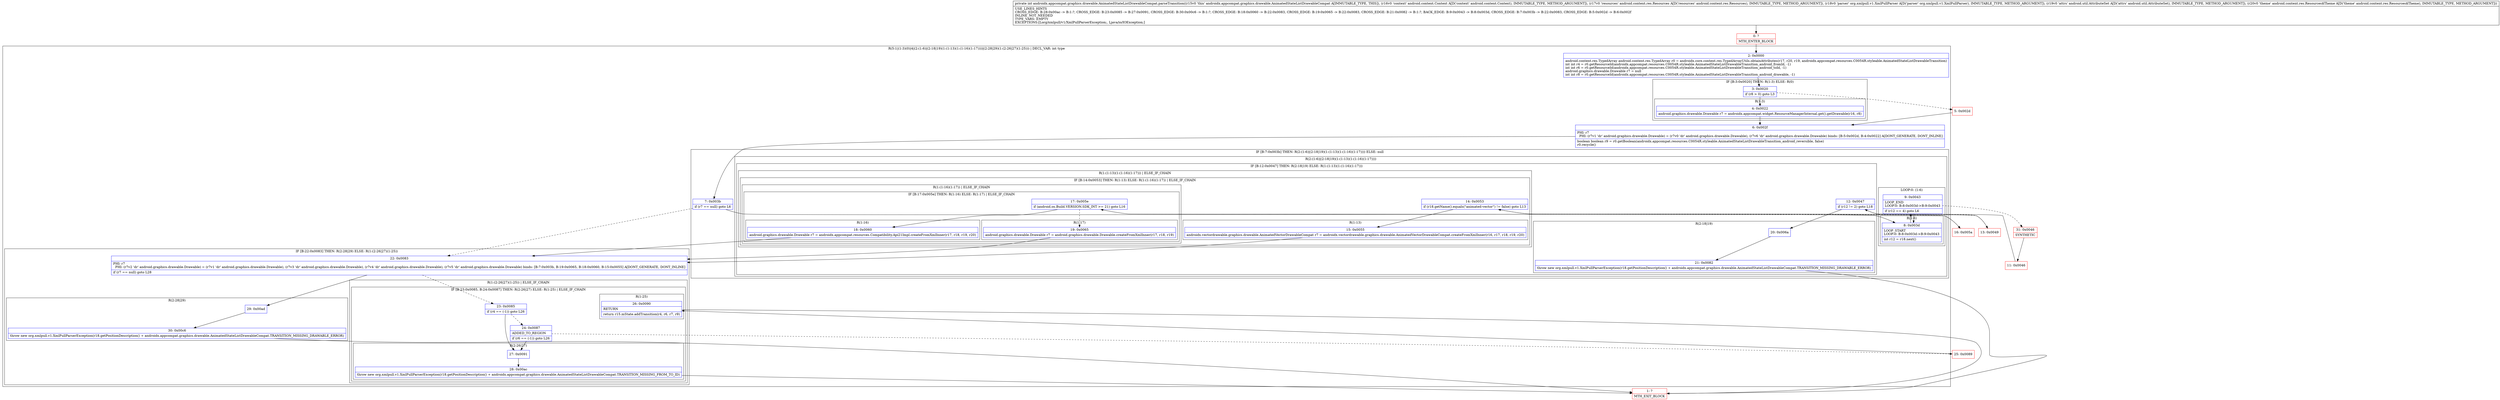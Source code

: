 digraph "CFG forandroidx.appcompat.graphics.drawable.AnimatedStateListDrawableCompat.parseTransition(Landroid\/content\/Context;Landroid\/content\/res\/Resources;Lorg\/xmlpull\/v1\/XmlPullParser;Landroid\/util\/AttributeSet;Landroid\/content\/res\/Resources$Theme;)I" {
subgraph cluster_Region_268892226 {
label = "R(5:1|(1:3)(0)|4|(2:(1:6)|(2:18|19)(1:(1:13)(1:(1:16)(1:17))))|(2:28|29)(1:(2:26|27)(1:25))) | DECL_VAR: int type\l";
node [shape=record,color=blue];
Node_2 [shape=record,label="{2\:\ 0x0000|android.content.res.TypedArray android.content.res.TypedArray r0 = androidx.core.content.res.TypedArrayUtils.obtainAttributes(r17, r20, r19, androidx.appcompat.resources.C0054R.styleable.AnimatedStateListDrawableTransition)\lint int r4 = r0.getResourceId(androidx.appcompat.resources.C0054R.styleable.AnimatedStateListDrawableTransition_android_fromId, \-1)\lint int r6 = r0.getResourceId(androidx.appcompat.resources.C0054R.styleable.AnimatedStateListDrawableTransition_android_toId, \-1)\landroid.graphics.drawable.Drawable r7 = null\lint int r8 = r0.getResourceId(androidx.appcompat.resources.C0054R.styleable.AnimatedStateListDrawableTransition_android_drawable, \-1)\l}"];
subgraph cluster_IfRegion_1713485011 {
label = "IF [B:3:0x0020] THEN: R(1:3) ELSE: R(0)";
node [shape=record,color=blue];
Node_3 [shape=record,label="{3\:\ 0x0020|if (r8 \> 0) goto L3\l}"];
subgraph cluster_Region_995443766 {
label = "R(1:3)";
node [shape=record,color=blue];
Node_4 [shape=record,label="{4\:\ 0x0022|android.graphics.drawable.Drawable r7 = androidx.appcompat.widget.ResourceManagerInternal.get().getDrawable(r16, r8)\l}"];
}
subgraph cluster_Region_687823776 {
label = "R(0)";
node [shape=record,color=blue];
}
}
Node_6 [shape=record,label="{6\:\ 0x002f|PHI: r7 \l  PHI: (r7v1 'dr' android.graphics.drawable.Drawable) = (r7v0 'dr' android.graphics.drawable.Drawable), (r7v6 'dr' android.graphics.drawable.Drawable) binds: [B:5:0x002d, B:4:0x0022] A[DONT_GENERATE, DONT_INLINE]\l|boolean boolean r9 = r0.getBoolean(androidx.appcompat.resources.C0054R.styleable.AnimatedStateListDrawableTransition_android_reversible, false)\lr0.recycle()\l}"];
subgraph cluster_IfRegion_640726355 {
label = "IF [B:7:0x003b] THEN: R(2:(1:6)|(2:18|19)(1:(1:13)(1:(1:16)(1:17)))) ELSE: null";
node [shape=record,color=blue];
Node_7 [shape=record,label="{7\:\ 0x003b|if (r7 == null) goto L6\l}"];
subgraph cluster_Region_514574264 {
label = "R(2:(1:6)|(2:18|19)(1:(1:13)(1:(1:16)(1:17))))";
node [shape=record,color=blue];
subgraph cluster_LoopRegion_1425903955 {
label = "LOOP:0: (1:6)";
node [shape=record,color=blue];
Node_9 [shape=record,label="{9\:\ 0x0043|LOOP_END\lLOOP:0: B:8:0x003d\-\>B:9:0x0043\l|if (r12 == 4) goto L6\l}"];
subgraph cluster_Region_2009348309 {
label = "R(1:6)";
node [shape=record,color=blue];
Node_8 [shape=record,label="{8\:\ 0x003d|LOOP_START\lLOOP:0: B:8:0x003d\-\>B:9:0x0043\l|int r12 = r18.next()\l}"];
}
}
subgraph cluster_IfRegion_1901397501 {
label = "IF [B:12:0x0047] THEN: R(2:18|19) ELSE: R(1:(1:13)(1:(1:16)(1:17)))";
node [shape=record,color=blue];
Node_12 [shape=record,label="{12\:\ 0x0047|if (r12 != 2) goto L18\l}"];
subgraph cluster_Region_747884659 {
label = "R(2:18|19)";
node [shape=record,color=blue];
Node_20 [shape=record,label="{20\:\ 0x006a}"];
Node_21 [shape=record,label="{21\:\ 0x0082|throw new org.xmlpull.v1.XmlPullParserException(r18.getPositionDescription() + androidx.appcompat.graphics.drawable.AnimatedStateListDrawableCompat.TRANSITION_MISSING_DRAWABLE_ERROR)\l}"];
}
subgraph cluster_Region_117451461 {
label = "R(1:(1:13)(1:(1:16)(1:17))) | ELSE_IF_CHAIN\l";
node [shape=record,color=blue];
subgraph cluster_IfRegion_1433420766 {
label = "IF [B:14:0x0053] THEN: R(1:13) ELSE: R(1:(1:16)(1:17)) | ELSE_IF_CHAIN\l";
node [shape=record,color=blue];
Node_14 [shape=record,label="{14\:\ 0x0053|if (r18.getName().equals(\"animated\-vector\") != false) goto L13\l}"];
subgraph cluster_Region_945512882 {
label = "R(1:13)";
node [shape=record,color=blue];
Node_15 [shape=record,label="{15\:\ 0x0055|androidx.vectordrawable.graphics.drawable.AnimatedVectorDrawableCompat r7 = androidx.vectordrawable.graphics.drawable.AnimatedVectorDrawableCompat.createFromXmlInner(r16, r17, r18, r19, r20)\l}"];
}
subgraph cluster_Region_363251919 {
label = "R(1:(1:16)(1:17)) | ELSE_IF_CHAIN\l";
node [shape=record,color=blue];
subgraph cluster_IfRegion_654606912 {
label = "IF [B:17:0x005e] THEN: R(1:16) ELSE: R(1:17) | ELSE_IF_CHAIN\l";
node [shape=record,color=blue];
Node_17 [shape=record,label="{17\:\ 0x005e|if (android.os.Build.VERSION.SDK_INT \>= 21) goto L16\l}"];
subgraph cluster_Region_1580180738 {
label = "R(1:16)";
node [shape=record,color=blue];
Node_18 [shape=record,label="{18\:\ 0x0060|android.graphics.drawable.Drawable r7 = androidx.appcompat.resources.Compatibility.Api21Impl.createFromXmlInner(r17, r18, r19, r20)\l}"];
}
subgraph cluster_Region_2035058305 {
label = "R(1:17)";
node [shape=record,color=blue];
Node_19 [shape=record,label="{19\:\ 0x0065|android.graphics.drawable.Drawable r7 = android.graphics.drawable.Drawable.createFromXmlInner(r17, r18, r19)\l}"];
}
}
}
}
}
}
}
}
subgraph cluster_IfRegion_93586210 {
label = "IF [B:22:0x0083] THEN: R(2:28|29) ELSE: R(1:(2:26|27)(1:25))";
node [shape=record,color=blue];
Node_22 [shape=record,label="{22\:\ 0x0083|PHI: r7 \l  PHI: (r7v2 'dr' android.graphics.drawable.Drawable) = (r7v1 'dr' android.graphics.drawable.Drawable), (r7v3 'dr' android.graphics.drawable.Drawable), (r7v4 'dr' android.graphics.drawable.Drawable), (r7v5 'dr' android.graphics.drawable.Drawable) binds: [B:7:0x003b, B:19:0x0065, B:18:0x0060, B:15:0x0055] A[DONT_GENERATE, DONT_INLINE]\l|if (r7 == null) goto L28\l}"];
subgraph cluster_Region_567595623 {
label = "R(2:28|29)";
node [shape=record,color=blue];
Node_29 [shape=record,label="{29\:\ 0x00ad}"];
Node_30 [shape=record,label="{30\:\ 0x00c6|throw new org.xmlpull.v1.XmlPullParserException(r18.getPositionDescription() + androidx.appcompat.graphics.drawable.AnimatedStateListDrawableCompat.TRANSITION_MISSING_DRAWABLE_ERROR)\l}"];
}
subgraph cluster_Region_1995250480 {
label = "R(1:(2:26|27)(1:25)) | ELSE_IF_CHAIN\l";
node [shape=record,color=blue];
subgraph cluster_IfRegion_989564216 {
label = "IF [B:23:0x0085, B:24:0x0087] THEN: R(2:26|27) ELSE: R(1:25) | ELSE_IF_CHAIN\l";
node [shape=record,color=blue];
Node_23 [shape=record,label="{23\:\ 0x0085|if (r4 == (\-1)) goto L26\l}"];
Node_24 [shape=record,label="{24\:\ 0x0087|ADDED_TO_REGION\l|if (r6 == (\-1)) goto L26\l}"];
subgraph cluster_Region_1437488530 {
label = "R(2:26|27)";
node [shape=record,color=blue];
Node_27 [shape=record,label="{27\:\ 0x0091}"];
Node_28 [shape=record,label="{28\:\ 0x00ac|throw new org.xmlpull.v1.XmlPullParserException(r18.getPositionDescription() + androidx.appcompat.graphics.drawable.AnimatedStateListDrawableCompat.TRANSITION_MISSING_FROM_TO_ID)\l}"];
}
subgraph cluster_Region_40906656 {
label = "R(1:25)";
node [shape=record,color=blue];
Node_26 [shape=record,label="{26\:\ 0x0090|RETURN\l|return r15.mState.addTransition(r4, r6, r7, r9)\l}"];
}
}
}
}
}
Node_0 [shape=record,color=red,label="{0\:\ ?|MTH_ENTER_BLOCK\l}"];
Node_31 [shape=record,color=red,label="{31\:\ 0x0046|SYNTHETIC\l}"];
Node_11 [shape=record,color=red,label="{11\:\ 0x0046}"];
Node_13 [shape=record,color=red,label="{13\:\ 0x0049}"];
Node_16 [shape=record,color=red,label="{16\:\ 0x005a}"];
Node_1 [shape=record,color=red,label="{1\:\ ?|MTH_EXIT_BLOCK\l}"];
Node_25 [shape=record,color=red,label="{25\:\ 0x0089}"];
Node_5 [shape=record,color=red,label="{5\:\ 0x002d}"];
MethodNode[shape=record,label="{private int androidx.appcompat.graphics.drawable.AnimatedStateListDrawableCompat.parseTransition((r15v0 'this' androidx.appcompat.graphics.drawable.AnimatedStateListDrawableCompat A[IMMUTABLE_TYPE, THIS]), (r16v0 'context' android.content.Context A[D('context' android.content.Context), IMMUTABLE_TYPE, METHOD_ARGUMENT]), (r17v0 'resources' android.content.res.Resources A[D('resources' android.content.res.Resources), IMMUTABLE_TYPE, METHOD_ARGUMENT]), (r18v0 'parser' org.xmlpull.v1.XmlPullParser A[D('parser' org.xmlpull.v1.XmlPullParser), IMMUTABLE_TYPE, METHOD_ARGUMENT]), (r19v0 'attrs' android.util.AttributeSet A[D('attrs' android.util.AttributeSet), IMMUTABLE_TYPE, METHOD_ARGUMENT]), (r20v0 'theme' android.content.res.Resources$Theme A[D('theme' android.content.res.Resources$Theme), IMMUTABLE_TYPE, METHOD_ARGUMENT]))  | USE_LINES_HINTS\lCROSS_EDGE: B:28:0x00ac \-\> B:1:?, CROSS_EDGE: B:23:0x0085 \-\> B:27:0x0091, CROSS_EDGE: B:30:0x00c6 \-\> B:1:?, CROSS_EDGE: B:18:0x0060 \-\> B:22:0x0083, CROSS_EDGE: B:19:0x0065 \-\> B:22:0x0083, CROSS_EDGE: B:21:0x0082 \-\> B:1:?, BACK_EDGE: B:9:0x0043 \-\> B:8:0x003d, CROSS_EDGE: B:7:0x003b \-\> B:22:0x0083, CROSS_EDGE: B:5:0x002d \-\> B:6:0x002f\lINLINE_NOT_NEEDED\lTYPE_VARS: EMPTY\lEXCEPTIONS:[Lorg\/xmlpull\/v1\/XmlPullParserException;, Ljava\/io\/IOException;]\l}"];
MethodNode -> Node_0;Node_2 -> Node_3;
Node_3 -> Node_4;
Node_3 -> Node_5[style=dashed];
Node_4 -> Node_6;
Node_6 -> Node_7;
Node_7 -> Node_8;
Node_7 -> Node_22[style=dashed];
Node_9 -> Node_8;
Node_9 -> Node_31[style=dashed];
Node_8 -> Node_9;
Node_12 -> Node_13[style=dashed];
Node_12 -> Node_20;
Node_20 -> Node_21;
Node_21 -> Node_1;
Node_14 -> Node_15;
Node_14 -> Node_16[style=dashed];
Node_15 -> Node_22;
Node_17 -> Node_18;
Node_17 -> Node_19[style=dashed];
Node_18 -> Node_22;
Node_19 -> Node_22;
Node_22 -> Node_23[style=dashed];
Node_22 -> Node_29;
Node_29 -> Node_30;
Node_30 -> Node_1;
Node_23 -> Node_24[style=dashed];
Node_23 -> Node_27;
Node_24 -> Node_25[style=dashed];
Node_24 -> Node_27;
Node_27 -> Node_28;
Node_28 -> Node_1;
Node_26 -> Node_1;
Node_0 -> Node_2;
Node_31 -> Node_11;
Node_11 -> Node_12;
Node_13 -> Node_14;
Node_16 -> Node_17;
Node_25 -> Node_26;
Node_5 -> Node_6;
}


